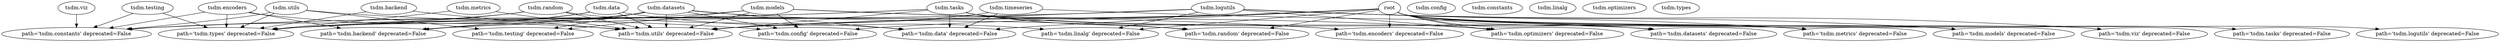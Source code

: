 strict digraph  {
"tsdm.backend";
"tsdm.config";
"tsdm.constants";
"tsdm.data";
"tsdm.datasets";
"tsdm.encoders";
"tsdm.linalg";
"tsdm.logutils";
"tsdm.metrics";
"tsdm.models";
"tsdm.optimizers";
"tsdm.random";
"tsdm.tasks";
"tsdm.testing";
"tsdm.timeseries";
"tsdm.types";
"tsdm.utils";
"tsdm.viz";
<root>;
"path='tsdm.types' deprecated=False";
"path='tsdm.utils' deprecated=False";
"path='tsdm.backend' deprecated=False";
"path='tsdm.linalg' deprecated=False";
"path='tsdm.config' deprecated=False";
"path='tsdm.data' deprecated=False";
"path='tsdm.random' deprecated=False";
"path='tsdm.testing' deprecated=False";
"path='tsdm.constants' deprecated=False";
"path='tsdm.metrics' deprecated=False";
"path='tsdm.models' deprecated=False";
"path='tsdm.optimizers' deprecated=False";
"path='tsdm.viz' deprecated=False";
"path='tsdm.encoders' deprecated=False";
"path='tsdm.datasets' deprecated=False";
"path='tsdm.logutils' deprecated=False";
"path='tsdm.tasks' deprecated=False";
"tsdm.backend" -> "path='tsdm.types' deprecated=False";
"tsdm.backend" -> "path='tsdm.utils' deprecated=False";
"tsdm.data" -> "path='tsdm.backend' deprecated=False";
"tsdm.data" -> "path='tsdm.linalg' deprecated=False";
"tsdm.data" -> "path='tsdm.types' deprecated=False";
"tsdm.data" -> "path='tsdm.utils' deprecated=False";
"tsdm.datasets" -> "path='tsdm.backend' deprecated=False";
"tsdm.datasets" -> "path='tsdm.config' deprecated=False";
"tsdm.datasets" -> "path='tsdm.data' deprecated=False";
"tsdm.datasets" -> "path='tsdm.random' deprecated=False";
"tsdm.datasets" -> "path='tsdm.testing' deprecated=False";
"tsdm.datasets" -> "path='tsdm.types' deprecated=False";
"tsdm.datasets" -> "path='tsdm.utils' deprecated=False";
"tsdm.encoders" -> "path='tsdm.backend' deprecated=False";
"tsdm.encoders" -> "path='tsdm.constants' deprecated=False";
"tsdm.encoders" -> "path='tsdm.types' deprecated=False";
"tsdm.encoders" -> "path='tsdm.utils' deprecated=False";
"tsdm.logutils" -> "path='tsdm.constants' deprecated=False";
"tsdm.logutils" -> "path='tsdm.linalg' deprecated=False";
"tsdm.logutils" -> "path='tsdm.metrics' deprecated=False";
"tsdm.logutils" -> "path='tsdm.models' deprecated=False";
"tsdm.logutils" -> "path='tsdm.optimizers' deprecated=False";
"tsdm.logutils" -> "path='tsdm.types' deprecated=False";
"tsdm.logutils" -> "path='tsdm.utils' deprecated=False";
"tsdm.logutils" -> "path='tsdm.viz' deprecated=False";
"tsdm.metrics" -> "path='tsdm.types' deprecated=False";
"tsdm.metrics" -> "path='tsdm.utils' deprecated=False";
"tsdm.models" -> "path='tsdm.config' deprecated=False";
"tsdm.models" -> "path='tsdm.encoders' deprecated=False";
"tsdm.models" -> "path='tsdm.optimizers' deprecated=False";
"tsdm.models" -> "path='tsdm.testing' deprecated=False";
"tsdm.models" -> "path='tsdm.types' deprecated=False";
"tsdm.models" -> "path='tsdm.utils' deprecated=False";
"tsdm.random" -> "path='tsdm.constants' deprecated=False";
"tsdm.random" -> "path='tsdm.data' deprecated=False";
"tsdm.random" -> "path='tsdm.types' deprecated=False";
"tsdm.random" -> "path='tsdm.utils' deprecated=False";
"tsdm.tasks" -> "path='tsdm.constants' deprecated=False";
"tsdm.tasks" -> "path='tsdm.data' deprecated=False";
"tsdm.tasks" -> "path='tsdm.datasets' deprecated=False";
"tsdm.tasks" -> "path='tsdm.encoders' deprecated=False";
"tsdm.tasks" -> "path='tsdm.metrics' deprecated=False";
"tsdm.tasks" -> "path='tsdm.random' deprecated=False";
"tsdm.tasks" -> "path='tsdm.types' deprecated=False";
"tsdm.tasks" -> "path='tsdm.utils' deprecated=False";
"tsdm.testing" -> "path='tsdm.constants' deprecated=False";
"tsdm.testing" -> "path='tsdm.types' deprecated=False";
"tsdm.timeseries" -> "path='tsdm.data' deprecated=False";
"tsdm.timeseries" -> "path='tsdm.datasets' deprecated=False";
"tsdm.timeseries" -> "path='tsdm.utils' deprecated=False";
"tsdm.utils" -> "path='tsdm.config' deprecated=False";
"tsdm.utils" -> "path='tsdm.constants' deprecated=False";
"tsdm.utils" -> "path='tsdm.testing' deprecated=False";
"tsdm.utils" -> "path='tsdm.types' deprecated=False";
"tsdm.viz" -> "path='tsdm.constants' deprecated=False";
<root> -> "path='tsdm.backend' deprecated=False";
<root> -> "path='tsdm.config' deprecated=False";
<root> -> "path='tsdm.data' deprecated=False";
<root> -> "path='tsdm.datasets' deprecated=False";
<root> -> "path='tsdm.encoders' deprecated=False";
<root> -> "path='tsdm.linalg' deprecated=False";
<root> -> "path='tsdm.logutils' deprecated=False";
<root> -> "path='tsdm.metrics' deprecated=False";
<root> -> "path='tsdm.models' deprecated=False";
<root> -> "path='tsdm.optimizers' deprecated=False";
<root> -> "path='tsdm.random' deprecated=False";
<root> -> "path='tsdm.tasks' deprecated=False";
<root> -> "path='tsdm.types' deprecated=False";
<root> -> "path='tsdm.utils' deprecated=False";
<root> -> "path='tsdm.viz' deprecated=False";
}
